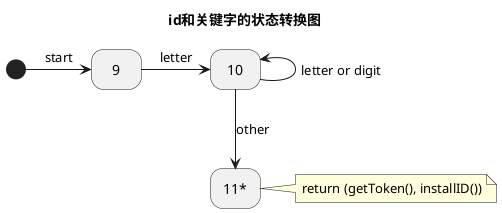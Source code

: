 @startuml

title id和关键字的状态转换图

hide empty description

state "11*" as 11

[*] -> 9: start
9 -> 10: letter
10 -up-> 10: letter or digit
10 -down-> 11: other

note right of 11: return (getToken(), installID())

@enduml